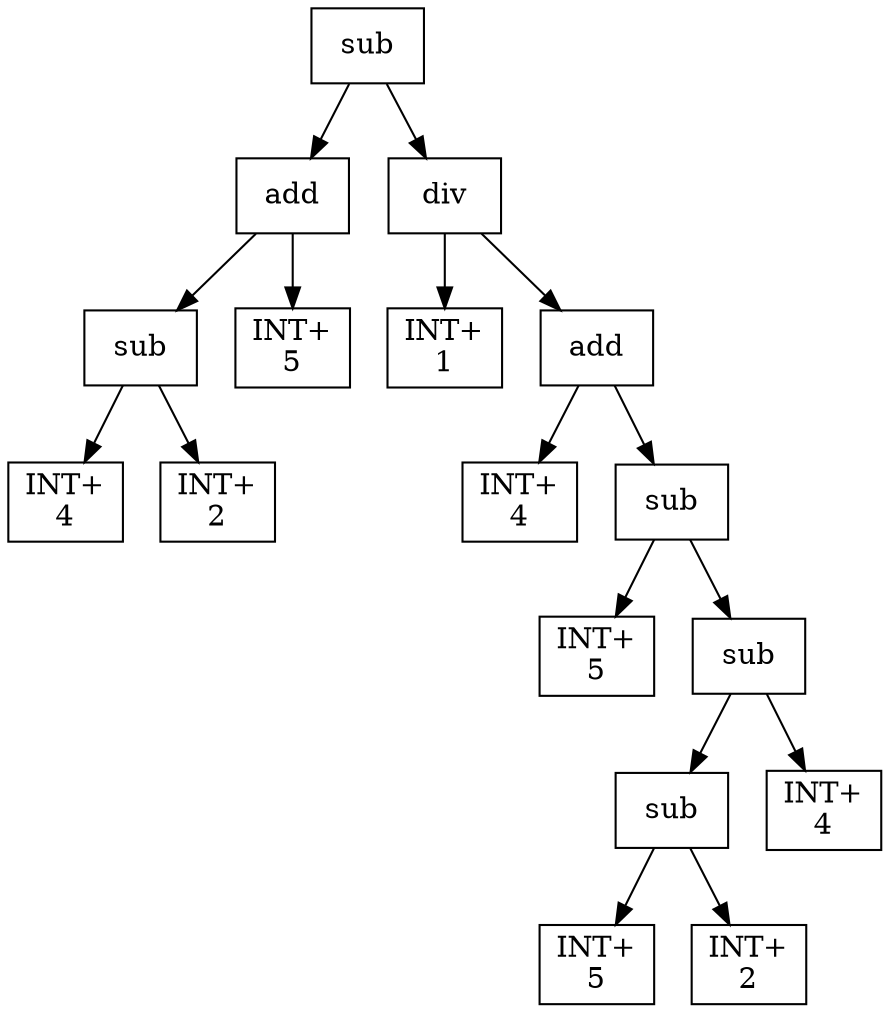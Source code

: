 digraph expr {
  node [shape=box];
  n1 [label="sub"];
  n2 [label="add"];
  n3 [label="sub"];
  n4 [label="INT+\n4"];
  n5 [label="INT+\n2"];
  n3 -> n4;
  n3 -> n5;
  n6 [label="INT+\n5"];
  n2 -> n3;
  n2 -> n6;
  n7 [label="div"];
  n8 [label="INT+\n1"];
  n9 [label="add"];
  n10 [label="INT+\n4"];
  n11 [label="sub"];
  n12 [label="INT+\n5"];
  n13 [label="sub"];
  n14 [label="sub"];
  n15 [label="INT+\n5"];
  n16 [label="INT+\n2"];
  n14 -> n15;
  n14 -> n16;
  n17 [label="INT+\n4"];
  n13 -> n14;
  n13 -> n17;
  n11 -> n12;
  n11 -> n13;
  n9 -> n10;
  n9 -> n11;
  n7 -> n8;
  n7 -> n9;
  n1 -> n2;
  n1 -> n7;
}